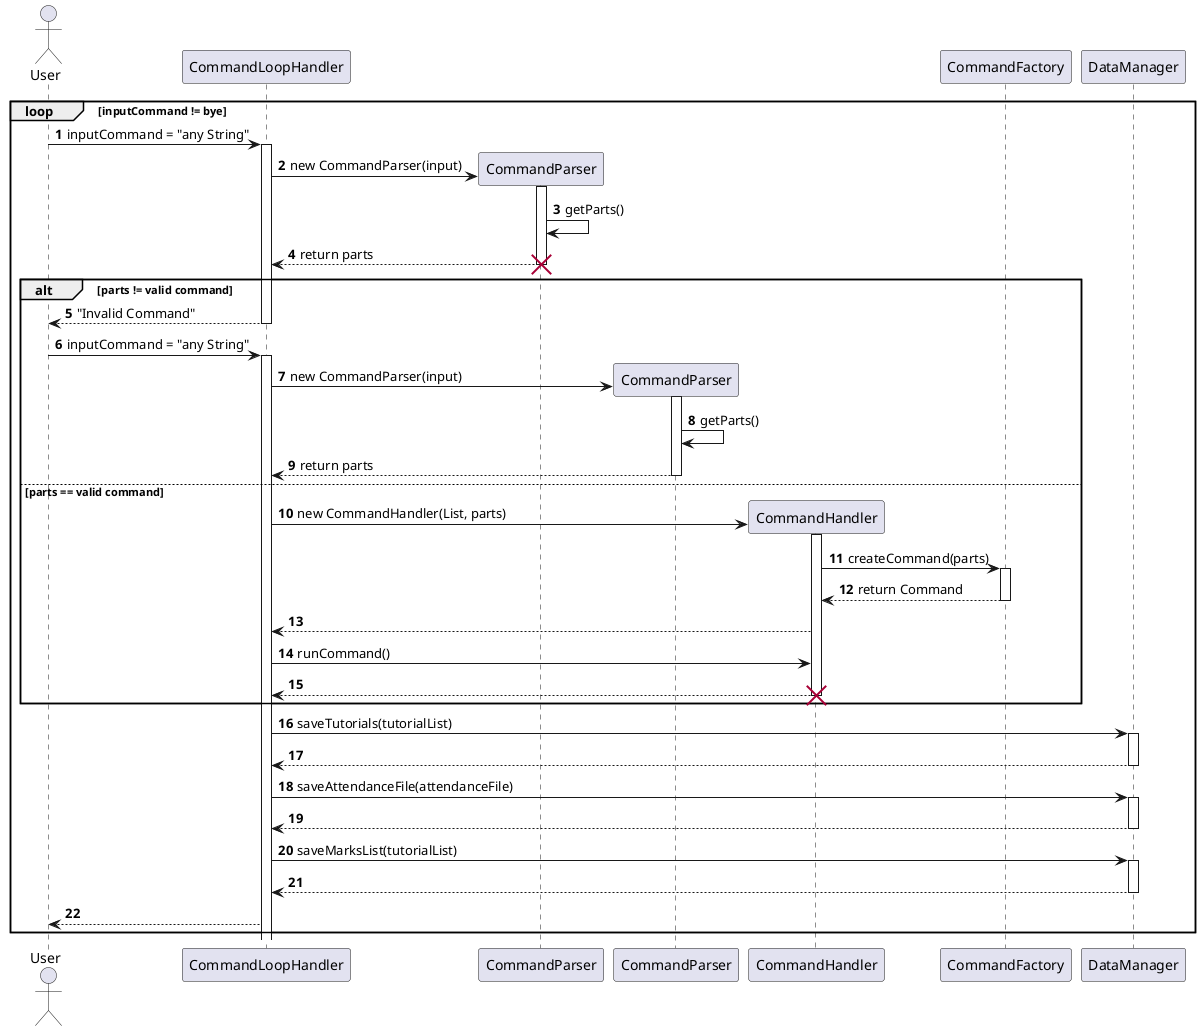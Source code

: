 @startuml
autonumber
actor User
participant "CommandLoopHandler" as CLH
participant CommandFactory as Factory order 10
participant DataManager as DM order 20
loop inputCommand != bye
    User -> CLH ++: inputCommand = "any String"
    create "CommandParser" as Parser1
    CLH -> Parser1 ++ : new CommandParser(input)
    Parser1 -> Parser1 : getParts()
    Parser1 --> CLH -- : return parts
    destroy Parser1
    alt parts != valid command
        CLH --> User -- : "Invalid Command"
        User -> CLH ++: inputCommand = "any String"
        create "CommandParser" as Parser2
        CLH -> Parser2 ++ : new CommandParser(input)
        Parser2 -> Parser2 : getParts()
        Parser2 --> CLH -- : return parts
    else parts == valid command
        create CommandHandler as Handler
        CLH ->Handler ++ :new CommandHandler(List, parts)

        Handler -> Factory ++ : createCommand(parts)
        Factory --> Handler -- : return Command

        Handler --> CLH

        CLH -> Handler  : runCommand()
        Handler --> CLH --
        destroy Handler
    end
    CLH -> DM ++ : saveTutorials(tutorialList)
    DM --> CLH --
    CLH -> DM ++ : saveAttendanceFile(attendanceFile)
    DM --> CLH --
    CLH -> DM ++ : saveMarksList(tutorialList)
    DM --> CLH --
    CLH --> User
end
@enduml